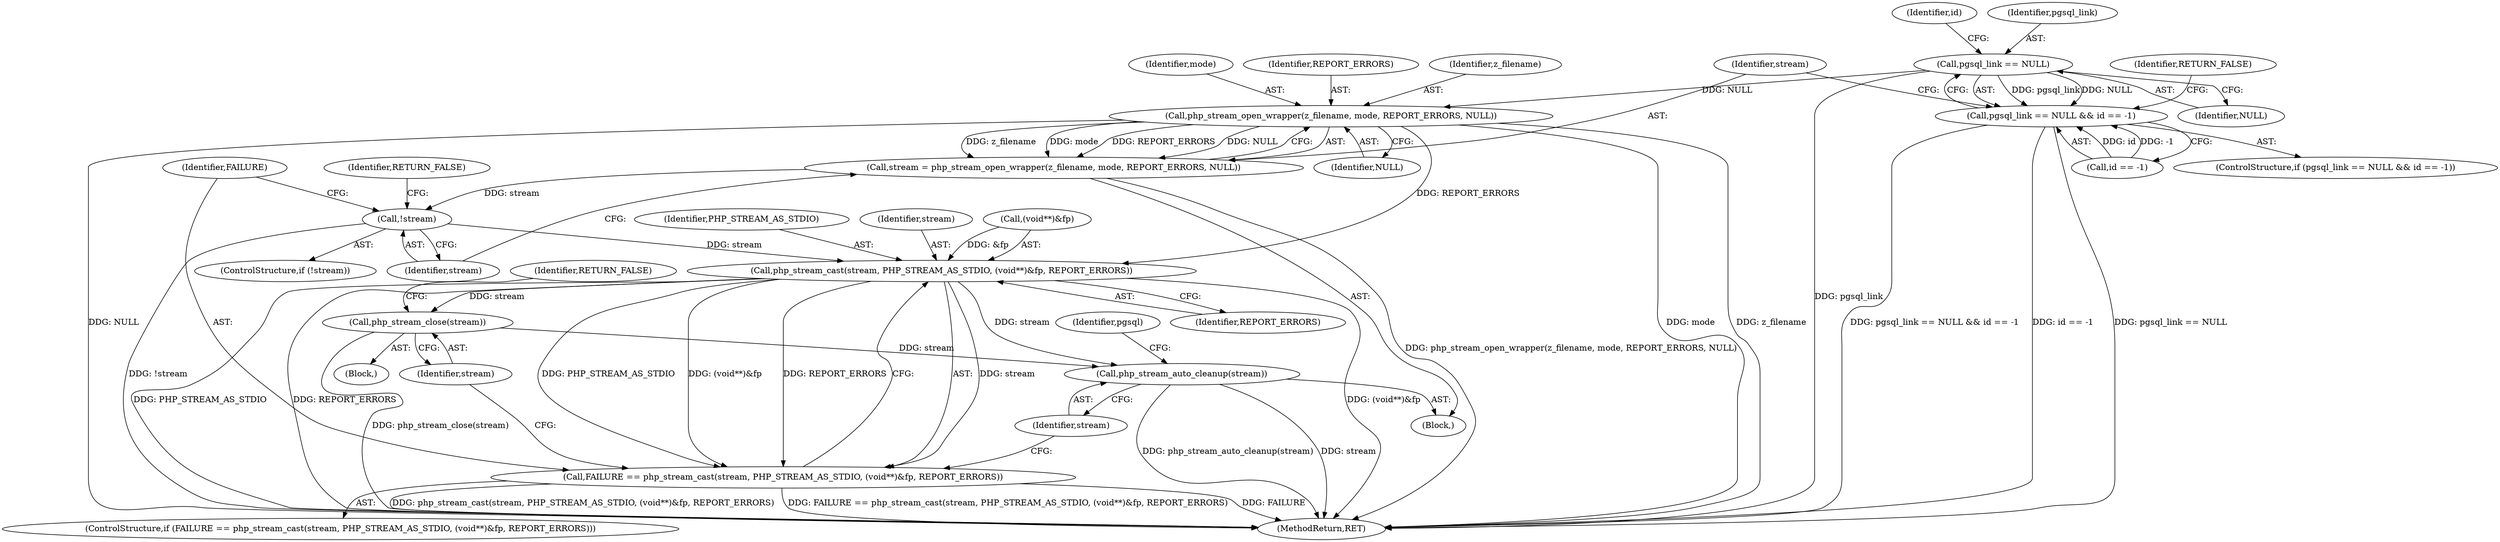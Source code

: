 digraph "0_php_4435b9142ff9813845d5c97ab29a5d637bedb257_4@pointer" {
"1000144" [label="(Call,pgsql_link == NULL)"];
"1000143" [label="(Call,pgsql_link == NULL && id == -1)"];
"1000155" [label="(Call,php_stream_open_wrapper(z_filename, mode, REPORT_ERRORS, NULL))"];
"1000153" [label="(Call,stream = php_stream_open_wrapper(z_filename, mode, REPORT_ERRORS, NULL))"];
"1000161" [label="(Call,!stream)"];
"1000168" [label="(Call,php_stream_cast(stream, PHP_STREAM_AS_STDIO, (void**)&fp, REPORT_ERRORS))"];
"1000166" [label="(Call,FAILURE == php_stream_cast(stream, PHP_STREAM_AS_STDIO, (void**)&fp, REPORT_ERRORS))"];
"1000177" [label="(Call,php_stream_close(stream))"];
"1000180" [label="(Call,php_stream_auto_cleanup(stream))"];
"1000142" [label="(ControlStructure,if (pgsql_link == NULL && id == -1))"];
"1000183" [label="(Identifier,pgsql)"];
"1000175" [label="(Identifier,REPORT_ERRORS)"];
"1000170" [label="(Identifier,PHP_STREAM_AS_STDIO)"];
"1000158" [label="(Identifier,REPORT_ERRORS)"];
"1000161" [label="(Call,!stream)"];
"1000165" [label="(ControlStructure,if (FAILURE == php_stream_cast(stream, PHP_STREAM_AS_STDIO, (void**)&fp, REPORT_ERRORS)))"];
"1000169" [label="(Identifier,stream)"];
"1000160" [label="(ControlStructure,if (!stream))"];
"1000159" [label="(Identifier,NULL)"];
"1000162" [label="(Identifier,stream)"];
"1000156" [label="(Identifier,z_filename)"];
"1000167" [label="(Identifier,FAILURE)"];
"1000143" [label="(Call,pgsql_link == NULL && id == -1)"];
"1000157" [label="(Identifier,mode)"];
"1000180" [label="(Call,php_stream_auto_cleanup(stream))"];
"1000171" [label="(Call,(void**)&fp)"];
"1000155" [label="(Call,php_stream_open_wrapper(z_filename, mode, REPORT_ERRORS, NULL))"];
"1000144" [label="(Call,pgsql_link == NULL)"];
"1000102" [label="(Block,)"];
"1000186" [label="(MethodReturn,RET)"];
"1000147" [label="(Call,id == -1)"];
"1000176" [label="(Block,)"];
"1000168" [label="(Call,php_stream_cast(stream, PHP_STREAM_AS_STDIO, (void**)&fp, REPORT_ERRORS))"];
"1000166" [label="(Call,FAILURE == php_stream_cast(stream, PHP_STREAM_AS_STDIO, (void**)&fp, REPORT_ERRORS))"];
"1000181" [label="(Identifier,stream)"];
"1000152" [label="(Identifier,RETURN_FALSE)"];
"1000177" [label="(Call,php_stream_close(stream))"];
"1000178" [label="(Identifier,stream)"];
"1000164" [label="(Identifier,RETURN_FALSE)"];
"1000154" [label="(Identifier,stream)"];
"1000179" [label="(Identifier,RETURN_FALSE)"];
"1000146" [label="(Identifier,NULL)"];
"1000148" [label="(Identifier,id)"];
"1000153" [label="(Call,stream = php_stream_open_wrapper(z_filename, mode, REPORT_ERRORS, NULL))"];
"1000145" [label="(Identifier,pgsql_link)"];
"1000144" -> "1000143"  [label="AST: "];
"1000144" -> "1000146"  [label="CFG: "];
"1000145" -> "1000144"  [label="AST: "];
"1000146" -> "1000144"  [label="AST: "];
"1000148" -> "1000144"  [label="CFG: "];
"1000143" -> "1000144"  [label="CFG: "];
"1000144" -> "1000186"  [label="DDG: pgsql_link"];
"1000144" -> "1000143"  [label="DDG: pgsql_link"];
"1000144" -> "1000143"  [label="DDG: NULL"];
"1000144" -> "1000155"  [label="DDG: NULL"];
"1000143" -> "1000142"  [label="AST: "];
"1000143" -> "1000147"  [label="CFG: "];
"1000147" -> "1000143"  [label="AST: "];
"1000152" -> "1000143"  [label="CFG: "];
"1000154" -> "1000143"  [label="CFG: "];
"1000143" -> "1000186"  [label="DDG: pgsql_link == NULL"];
"1000143" -> "1000186"  [label="DDG: pgsql_link == NULL && id == -1"];
"1000143" -> "1000186"  [label="DDG: id == -1"];
"1000147" -> "1000143"  [label="DDG: id"];
"1000147" -> "1000143"  [label="DDG: -1"];
"1000155" -> "1000153"  [label="AST: "];
"1000155" -> "1000159"  [label="CFG: "];
"1000156" -> "1000155"  [label="AST: "];
"1000157" -> "1000155"  [label="AST: "];
"1000158" -> "1000155"  [label="AST: "];
"1000159" -> "1000155"  [label="AST: "];
"1000153" -> "1000155"  [label="CFG: "];
"1000155" -> "1000186"  [label="DDG: mode"];
"1000155" -> "1000186"  [label="DDG: z_filename"];
"1000155" -> "1000186"  [label="DDG: NULL"];
"1000155" -> "1000153"  [label="DDG: z_filename"];
"1000155" -> "1000153"  [label="DDG: mode"];
"1000155" -> "1000153"  [label="DDG: REPORT_ERRORS"];
"1000155" -> "1000153"  [label="DDG: NULL"];
"1000155" -> "1000168"  [label="DDG: REPORT_ERRORS"];
"1000153" -> "1000102"  [label="AST: "];
"1000154" -> "1000153"  [label="AST: "];
"1000162" -> "1000153"  [label="CFG: "];
"1000153" -> "1000186"  [label="DDG: php_stream_open_wrapper(z_filename, mode, REPORT_ERRORS, NULL)"];
"1000153" -> "1000161"  [label="DDG: stream"];
"1000161" -> "1000160"  [label="AST: "];
"1000161" -> "1000162"  [label="CFG: "];
"1000162" -> "1000161"  [label="AST: "];
"1000164" -> "1000161"  [label="CFG: "];
"1000167" -> "1000161"  [label="CFG: "];
"1000161" -> "1000186"  [label="DDG: !stream"];
"1000161" -> "1000168"  [label="DDG: stream"];
"1000168" -> "1000166"  [label="AST: "];
"1000168" -> "1000175"  [label="CFG: "];
"1000169" -> "1000168"  [label="AST: "];
"1000170" -> "1000168"  [label="AST: "];
"1000171" -> "1000168"  [label="AST: "];
"1000175" -> "1000168"  [label="AST: "];
"1000166" -> "1000168"  [label="CFG: "];
"1000168" -> "1000186"  [label="DDG: (void**)&fp"];
"1000168" -> "1000186"  [label="DDG: PHP_STREAM_AS_STDIO"];
"1000168" -> "1000186"  [label="DDG: REPORT_ERRORS"];
"1000168" -> "1000166"  [label="DDG: stream"];
"1000168" -> "1000166"  [label="DDG: PHP_STREAM_AS_STDIO"];
"1000168" -> "1000166"  [label="DDG: (void**)&fp"];
"1000168" -> "1000166"  [label="DDG: REPORT_ERRORS"];
"1000171" -> "1000168"  [label="DDG: &fp"];
"1000168" -> "1000177"  [label="DDG: stream"];
"1000168" -> "1000180"  [label="DDG: stream"];
"1000166" -> "1000165"  [label="AST: "];
"1000167" -> "1000166"  [label="AST: "];
"1000178" -> "1000166"  [label="CFG: "];
"1000181" -> "1000166"  [label="CFG: "];
"1000166" -> "1000186"  [label="DDG: php_stream_cast(stream, PHP_STREAM_AS_STDIO, (void**)&fp, REPORT_ERRORS)"];
"1000166" -> "1000186"  [label="DDG: FAILURE == php_stream_cast(stream, PHP_STREAM_AS_STDIO, (void**)&fp, REPORT_ERRORS)"];
"1000166" -> "1000186"  [label="DDG: FAILURE"];
"1000177" -> "1000176"  [label="AST: "];
"1000177" -> "1000178"  [label="CFG: "];
"1000178" -> "1000177"  [label="AST: "];
"1000179" -> "1000177"  [label="CFG: "];
"1000177" -> "1000186"  [label="DDG: php_stream_close(stream)"];
"1000177" -> "1000180"  [label="DDG: stream"];
"1000180" -> "1000102"  [label="AST: "];
"1000180" -> "1000181"  [label="CFG: "];
"1000181" -> "1000180"  [label="AST: "];
"1000183" -> "1000180"  [label="CFG: "];
"1000180" -> "1000186"  [label="DDG: stream"];
"1000180" -> "1000186"  [label="DDG: php_stream_auto_cleanup(stream)"];
}
